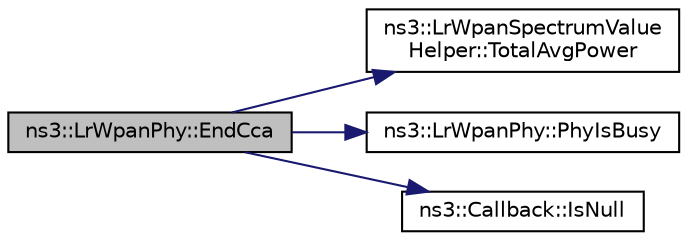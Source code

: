 digraph "ns3::LrWpanPhy::EndCca"
{
  edge [fontname="Helvetica",fontsize="10",labelfontname="Helvetica",labelfontsize="10"];
  node [fontname="Helvetica",fontsize="10",shape=record];
  rankdir="LR";
  Node1 [label="ns3::LrWpanPhy::EndCca",height=0.2,width=0.4,color="black", fillcolor="grey75", style="filled", fontcolor="black"];
  Node1 -> Node2 [color="midnightblue",fontsize="10",style="solid"];
  Node2 [label="ns3::LrWpanSpectrumValue\lHelper::TotalAvgPower",height=0.2,width=0.4,color="black", fillcolor="white", style="filled",URL="$d1/dc1/classns3_1_1LrWpanSpectrumValueHelper.html#ab8f05acfb68822f7b94fc637311fbda6",tooltip="total average power of the signal is the integral of the PSD using the limits of the given channel ..."];
  Node1 -> Node3 [color="midnightblue",fontsize="10",style="solid"];
  Node3 [label="ns3::LrWpanPhy::PhyIsBusy",height=0.2,width=0.4,color="black", fillcolor="white", style="filled",URL="$d6/d61/classns3_1_1LrWpanPhy.html#a70e40ec5f6dc98092c6d4bcf7ee137a6"];
  Node1 -> Node4 [color="midnightblue",fontsize="10",style="solid"];
  Node4 [label="ns3::Callback::IsNull",height=0.2,width=0.4,color="black", fillcolor="white", style="filled",URL="$d1/d48/classns3_1_1Callback.html#aa8e27826badbf37f84763f36f70d9b54"];
}
